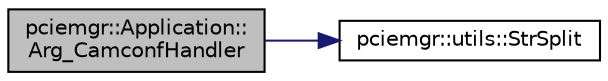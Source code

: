 digraph "pciemgr::Application::Arg_CamconfHandler"
{
 // LATEX_PDF_SIZE
  edge [fontname="Helvetica",fontsize="10",labelfontname="Helvetica",labelfontsize="10"];
  node [fontname="Helvetica",fontsize="10",shape=record];
  rankdir="LR";
  Node1 [label="pciemgr::Application::\lArg_CamconfHandler",height=0.2,width=0.4,color="black", fillcolor="grey75", style="filled", fontcolor="black",tooltip=" "];
  Node1 -> Node2 [color="midnightblue",fontsize="10",style="solid",fontname="Helvetica"];
  Node2 [label="pciemgr::utils::StrSplit",height=0.2,width=0.4,color="black", fillcolor="white", style="filled",URL="$namespacemgrd_1_1utils.html#a5af072e562e1e77d50cd66cc6f2216d3",tooltip=" "];
}
